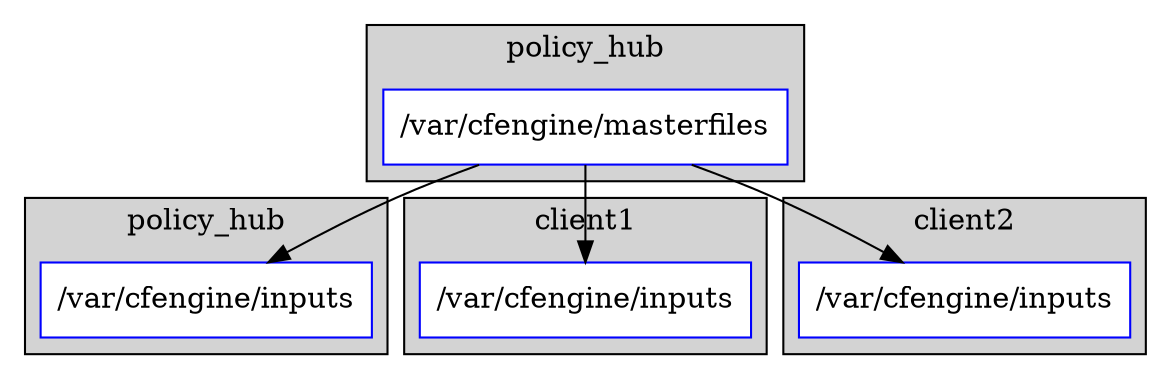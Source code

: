 digraph policy_propagation {
  node [ shape = box ];

  subgraph cluster_0 {
    h_masterfiles [ label = "/var/cfengine/masterfiles" color = blue style = filled fillcolor = white ]
//    h_inputs [ label = "/var/cfengine/inputs" color = blue style = filled fillcolor = white ]
//    h_masterfiles -> h_inputs;
    label = "policy_hub";
    style = filled;
  }

  subgraph cluster_0b {
    c0b_inputs [ label = "/var/cfengine/inputs" color = blue style = filled fillcolor = white ]
    c0b_inputs;
    label = "policy_hub";
    style = filled;
  }

  subgraph cluster_1 {
    c1_inputs [ label = "/var/cfengine/inputs" color = blue style = filled fillcolor = white ]
    c1_inputs;
    label = "client1";
    style = filled;
  }

  subgraph cluster_2 {
    c2_inputs [ label = "/var/cfengine/inputs" color = blue style = filled fillcolor = white ]
    c2_inputs;
    label = "client2";
    style = filled;
  }

  h_masterfiles -> c0b_inputs;
  h_masterfiles -> c1_inputs;
  h_masterfiles -> c2_inputs;

}
